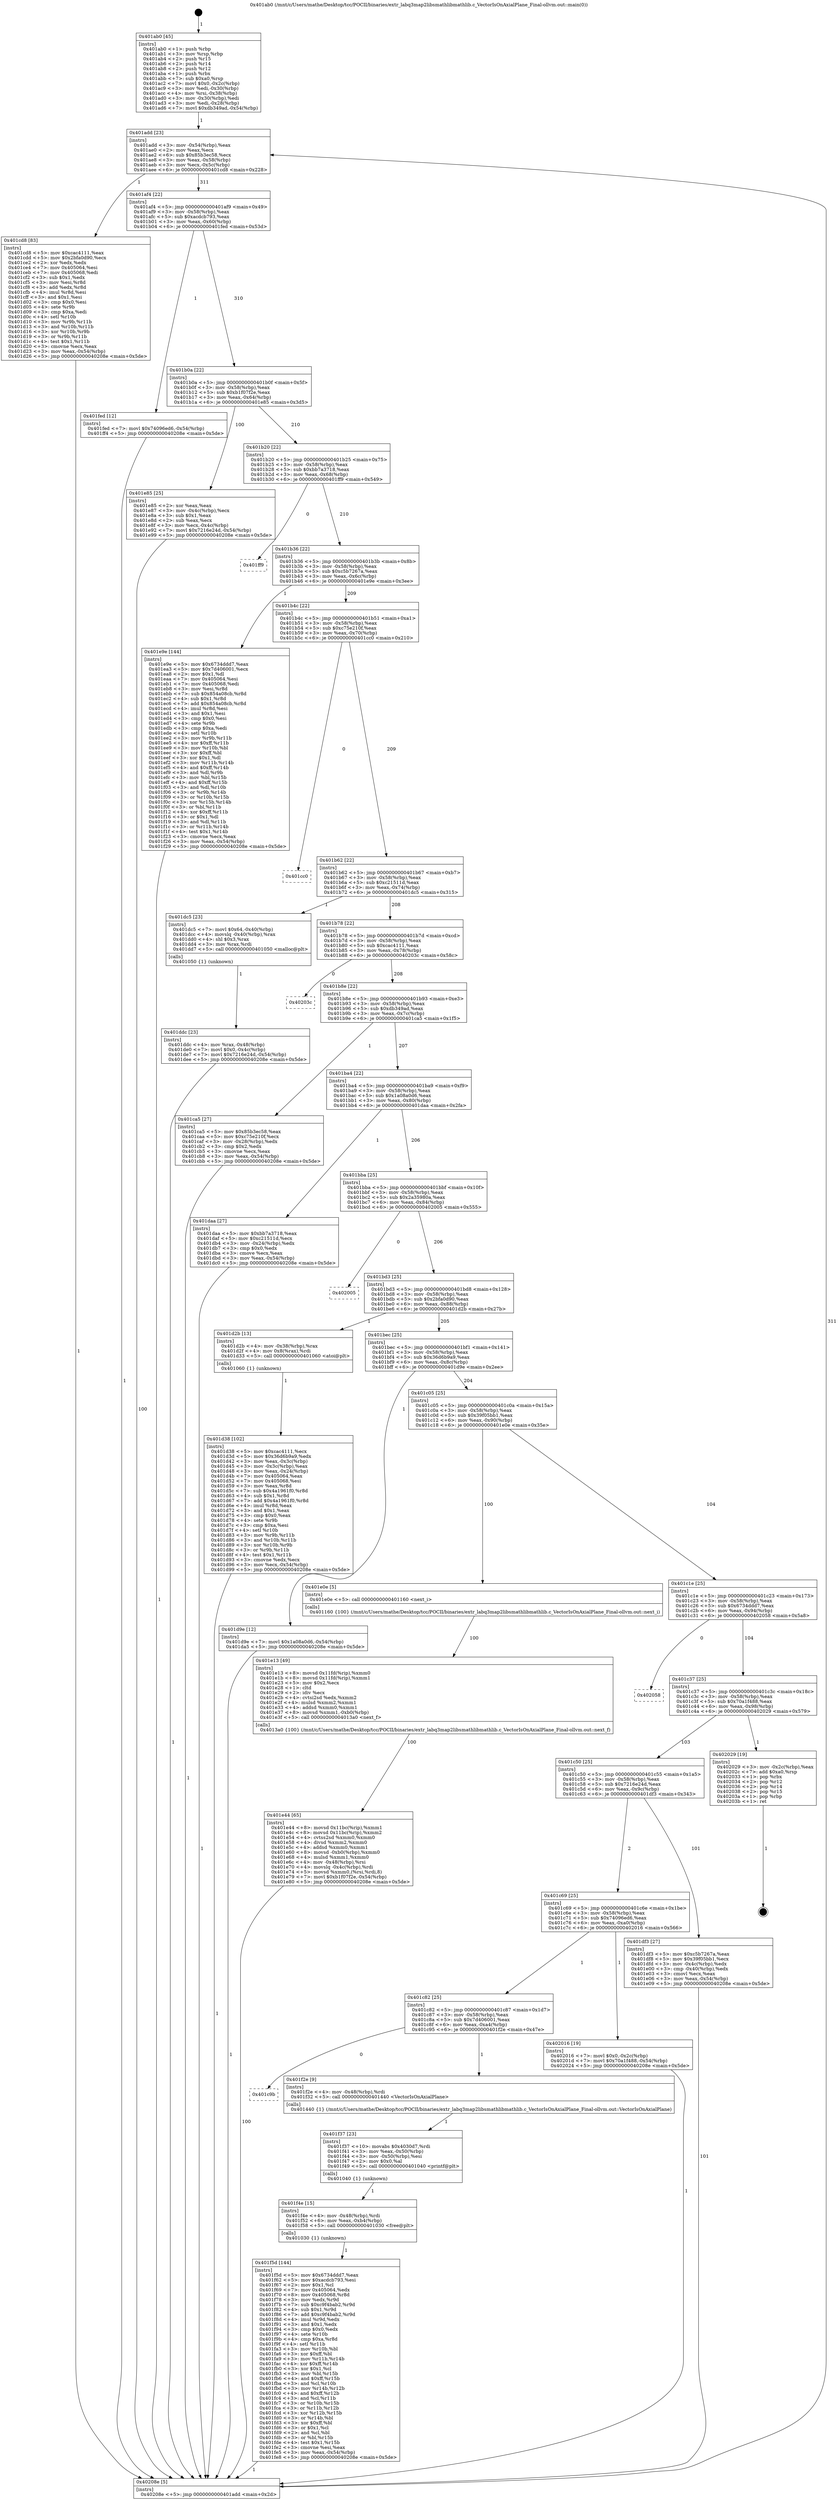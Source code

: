digraph "0x401ab0" {
  label = "0x401ab0 (/mnt/c/Users/mathe/Desktop/tcc/POCII/binaries/extr_labq3map2libsmathlibmathlib.c_VectorIsOnAxialPlane_Final-ollvm.out::main(0))"
  labelloc = "t"
  node[shape=record]

  Entry [label="",width=0.3,height=0.3,shape=circle,fillcolor=black,style=filled]
  "0x401add" [label="{
     0x401add [23]\l
     | [instrs]\l
     &nbsp;&nbsp;0x401add \<+3\>: mov -0x54(%rbp),%eax\l
     &nbsp;&nbsp;0x401ae0 \<+2\>: mov %eax,%ecx\l
     &nbsp;&nbsp;0x401ae2 \<+6\>: sub $0x85b3ec58,%ecx\l
     &nbsp;&nbsp;0x401ae8 \<+3\>: mov %eax,-0x58(%rbp)\l
     &nbsp;&nbsp;0x401aeb \<+3\>: mov %ecx,-0x5c(%rbp)\l
     &nbsp;&nbsp;0x401aee \<+6\>: je 0000000000401cd8 \<main+0x228\>\l
  }"]
  "0x401cd8" [label="{
     0x401cd8 [83]\l
     | [instrs]\l
     &nbsp;&nbsp;0x401cd8 \<+5\>: mov $0xcac4111,%eax\l
     &nbsp;&nbsp;0x401cdd \<+5\>: mov $0x2bfa0d90,%ecx\l
     &nbsp;&nbsp;0x401ce2 \<+2\>: xor %edx,%edx\l
     &nbsp;&nbsp;0x401ce4 \<+7\>: mov 0x405064,%esi\l
     &nbsp;&nbsp;0x401ceb \<+7\>: mov 0x405068,%edi\l
     &nbsp;&nbsp;0x401cf2 \<+3\>: sub $0x1,%edx\l
     &nbsp;&nbsp;0x401cf5 \<+3\>: mov %esi,%r8d\l
     &nbsp;&nbsp;0x401cf8 \<+3\>: add %edx,%r8d\l
     &nbsp;&nbsp;0x401cfb \<+4\>: imul %r8d,%esi\l
     &nbsp;&nbsp;0x401cff \<+3\>: and $0x1,%esi\l
     &nbsp;&nbsp;0x401d02 \<+3\>: cmp $0x0,%esi\l
     &nbsp;&nbsp;0x401d05 \<+4\>: sete %r9b\l
     &nbsp;&nbsp;0x401d09 \<+3\>: cmp $0xa,%edi\l
     &nbsp;&nbsp;0x401d0c \<+4\>: setl %r10b\l
     &nbsp;&nbsp;0x401d10 \<+3\>: mov %r9b,%r11b\l
     &nbsp;&nbsp;0x401d13 \<+3\>: and %r10b,%r11b\l
     &nbsp;&nbsp;0x401d16 \<+3\>: xor %r10b,%r9b\l
     &nbsp;&nbsp;0x401d19 \<+3\>: or %r9b,%r11b\l
     &nbsp;&nbsp;0x401d1c \<+4\>: test $0x1,%r11b\l
     &nbsp;&nbsp;0x401d20 \<+3\>: cmovne %ecx,%eax\l
     &nbsp;&nbsp;0x401d23 \<+3\>: mov %eax,-0x54(%rbp)\l
     &nbsp;&nbsp;0x401d26 \<+5\>: jmp 000000000040208e \<main+0x5de\>\l
  }"]
  "0x401af4" [label="{
     0x401af4 [22]\l
     | [instrs]\l
     &nbsp;&nbsp;0x401af4 \<+5\>: jmp 0000000000401af9 \<main+0x49\>\l
     &nbsp;&nbsp;0x401af9 \<+3\>: mov -0x58(%rbp),%eax\l
     &nbsp;&nbsp;0x401afc \<+5\>: sub $0xacdcb793,%eax\l
     &nbsp;&nbsp;0x401b01 \<+3\>: mov %eax,-0x60(%rbp)\l
     &nbsp;&nbsp;0x401b04 \<+6\>: je 0000000000401fed \<main+0x53d\>\l
  }"]
  Exit [label="",width=0.3,height=0.3,shape=circle,fillcolor=black,style=filled,peripheries=2]
  "0x401fed" [label="{
     0x401fed [12]\l
     | [instrs]\l
     &nbsp;&nbsp;0x401fed \<+7\>: movl $0x74096ed6,-0x54(%rbp)\l
     &nbsp;&nbsp;0x401ff4 \<+5\>: jmp 000000000040208e \<main+0x5de\>\l
  }"]
  "0x401b0a" [label="{
     0x401b0a [22]\l
     | [instrs]\l
     &nbsp;&nbsp;0x401b0a \<+5\>: jmp 0000000000401b0f \<main+0x5f\>\l
     &nbsp;&nbsp;0x401b0f \<+3\>: mov -0x58(%rbp),%eax\l
     &nbsp;&nbsp;0x401b12 \<+5\>: sub $0xb1f07f2e,%eax\l
     &nbsp;&nbsp;0x401b17 \<+3\>: mov %eax,-0x64(%rbp)\l
     &nbsp;&nbsp;0x401b1a \<+6\>: je 0000000000401e85 \<main+0x3d5\>\l
  }"]
  "0x401f5d" [label="{
     0x401f5d [144]\l
     | [instrs]\l
     &nbsp;&nbsp;0x401f5d \<+5\>: mov $0x6734ddd7,%eax\l
     &nbsp;&nbsp;0x401f62 \<+5\>: mov $0xacdcb793,%esi\l
     &nbsp;&nbsp;0x401f67 \<+2\>: mov $0x1,%cl\l
     &nbsp;&nbsp;0x401f69 \<+7\>: mov 0x405064,%edx\l
     &nbsp;&nbsp;0x401f70 \<+8\>: mov 0x405068,%r8d\l
     &nbsp;&nbsp;0x401f78 \<+3\>: mov %edx,%r9d\l
     &nbsp;&nbsp;0x401f7b \<+7\>: sub $0xc9f4bab2,%r9d\l
     &nbsp;&nbsp;0x401f82 \<+4\>: sub $0x1,%r9d\l
     &nbsp;&nbsp;0x401f86 \<+7\>: add $0xc9f4bab2,%r9d\l
     &nbsp;&nbsp;0x401f8d \<+4\>: imul %r9d,%edx\l
     &nbsp;&nbsp;0x401f91 \<+3\>: and $0x1,%edx\l
     &nbsp;&nbsp;0x401f94 \<+3\>: cmp $0x0,%edx\l
     &nbsp;&nbsp;0x401f97 \<+4\>: sete %r10b\l
     &nbsp;&nbsp;0x401f9b \<+4\>: cmp $0xa,%r8d\l
     &nbsp;&nbsp;0x401f9f \<+4\>: setl %r11b\l
     &nbsp;&nbsp;0x401fa3 \<+3\>: mov %r10b,%bl\l
     &nbsp;&nbsp;0x401fa6 \<+3\>: xor $0xff,%bl\l
     &nbsp;&nbsp;0x401fa9 \<+3\>: mov %r11b,%r14b\l
     &nbsp;&nbsp;0x401fac \<+4\>: xor $0xff,%r14b\l
     &nbsp;&nbsp;0x401fb0 \<+3\>: xor $0x1,%cl\l
     &nbsp;&nbsp;0x401fb3 \<+3\>: mov %bl,%r15b\l
     &nbsp;&nbsp;0x401fb6 \<+4\>: and $0xff,%r15b\l
     &nbsp;&nbsp;0x401fba \<+3\>: and %cl,%r10b\l
     &nbsp;&nbsp;0x401fbd \<+3\>: mov %r14b,%r12b\l
     &nbsp;&nbsp;0x401fc0 \<+4\>: and $0xff,%r12b\l
     &nbsp;&nbsp;0x401fc4 \<+3\>: and %cl,%r11b\l
     &nbsp;&nbsp;0x401fc7 \<+3\>: or %r10b,%r15b\l
     &nbsp;&nbsp;0x401fca \<+3\>: or %r11b,%r12b\l
     &nbsp;&nbsp;0x401fcd \<+3\>: xor %r12b,%r15b\l
     &nbsp;&nbsp;0x401fd0 \<+3\>: or %r14b,%bl\l
     &nbsp;&nbsp;0x401fd3 \<+3\>: xor $0xff,%bl\l
     &nbsp;&nbsp;0x401fd6 \<+3\>: or $0x1,%cl\l
     &nbsp;&nbsp;0x401fd9 \<+2\>: and %cl,%bl\l
     &nbsp;&nbsp;0x401fdb \<+3\>: or %bl,%r15b\l
     &nbsp;&nbsp;0x401fde \<+4\>: test $0x1,%r15b\l
     &nbsp;&nbsp;0x401fe2 \<+3\>: cmovne %esi,%eax\l
     &nbsp;&nbsp;0x401fe5 \<+3\>: mov %eax,-0x54(%rbp)\l
     &nbsp;&nbsp;0x401fe8 \<+5\>: jmp 000000000040208e \<main+0x5de\>\l
  }"]
  "0x401e85" [label="{
     0x401e85 [25]\l
     | [instrs]\l
     &nbsp;&nbsp;0x401e85 \<+2\>: xor %eax,%eax\l
     &nbsp;&nbsp;0x401e87 \<+3\>: mov -0x4c(%rbp),%ecx\l
     &nbsp;&nbsp;0x401e8a \<+3\>: sub $0x1,%eax\l
     &nbsp;&nbsp;0x401e8d \<+2\>: sub %eax,%ecx\l
     &nbsp;&nbsp;0x401e8f \<+3\>: mov %ecx,-0x4c(%rbp)\l
     &nbsp;&nbsp;0x401e92 \<+7\>: movl $0x7216e24d,-0x54(%rbp)\l
     &nbsp;&nbsp;0x401e99 \<+5\>: jmp 000000000040208e \<main+0x5de\>\l
  }"]
  "0x401b20" [label="{
     0x401b20 [22]\l
     | [instrs]\l
     &nbsp;&nbsp;0x401b20 \<+5\>: jmp 0000000000401b25 \<main+0x75\>\l
     &nbsp;&nbsp;0x401b25 \<+3\>: mov -0x58(%rbp),%eax\l
     &nbsp;&nbsp;0x401b28 \<+5\>: sub $0xbb7a3718,%eax\l
     &nbsp;&nbsp;0x401b2d \<+3\>: mov %eax,-0x68(%rbp)\l
     &nbsp;&nbsp;0x401b30 \<+6\>: je 0000000000401ff9 \<main+0x549\>\l
  }"]
  "0x401f4e" [label="{
     0x401f4e [15]\l
     | [instrs]\l
     &nbsp;&nbsp;0x401f4e \<+4\>: mov -0x48(%rbp),%rdi\l
     &nbsp;&nbsp;0x401f52 \<+6\>: mov %eax,-0xb4(%rbp)\l
     &nbsp;&nbsp;0x401f58 \<+5\>: call 0000000000401030 \<free@plt\>\l
     | [calls]\l
     &nbsp;&nbsp;0x401030 \{1\} (unknown)\l
  }"]
  "0x401ff9" [label="{
     0x401ff9\l
  }", style=dashed]
  "0x401b36" [label="{
     0x401b36 [22]\l
     | [instrs]\l
     &nbsp;&nbsp;0x401b36 \<+5\>: jmp 0000000000401b3b \<main+0x8b\>\l
     &nbsp;&nbsp;0x401b3b \<+3\>: mov -0x58(%rbp),%eax\l
     &nbsp;&nbsp;0x401b3e \<+5\>: sub $0xc5b7267a,%eax\l
     &nbsp;&nbsp;0x401b43 \<+3\>: mov %eax,-0x6c(%rbp)\l
     &nbsp;&nbsp;0x401b46 \<+6\>: je 0000000000401e9e \<main+0x3ee\>\l
  }"]
  "0x401f37" [label="{
     0x401f37 [23]\l
     | [instrs]\l
     &nbsp;&nbsp;0x401f37 \<+10\>: movabs $0x4030d7,%rdi\l
     &nbsp;&nbsp;0x401f41 \<+3\>: mov %eax,-0x50(%rbp)\l
     &nbsp;&nbsp;0x401f44 \<+3\>: mov -0x50(%rbp),%esi\l
     &nbsp;&nbsp;0x401f47 \<+2\>: mov $0x0,%al\l
     &nbsp;&nbsp;0x401f49 \<+5\>: call 0000000000401040 \<printf@plt\>\l
     | [calls]\l
     &nbsp;&nbsp;0x401040 \{1\} (unknown)\l
  }"]
  "0x401e9e" [label="{
     0x401e9e [144]\l
     | [instrs]\l
     &nbsp;&nbsp;0x401e9e \<+5\>: mov $0x6734ddd7,%eax\l
     &nbsp;&nbsp;0x401ea3 \<+5\>: mov $0x7d406001,%ecx\l
     &nbsp;&nbsp;0x401ea8 \<+2\>: mov $0x1,%dl\l
     &nbsp;&nbsp;0x401eaa \<+7\>: mov 0x405064,%esi\l
     &nbsp;&nbsp;0x401eb1 \<+7\>: mov 0x405068,%edi\l
     &nbsp;&nbsp;0x401eb8 \<+3\>: mov %esi,%r8d\l
     &nbsp;&nbsp;0x401ebb \<+7\>: sub $0x854a08cb,%r8d\l
     &nbsp;&nbsp;0x401ec2 \<+4\>: sub $0x1,%r8d\l
     &nbsp;&nbsp;0x401ec6 \<+7\>: add $0x854a08cb,%r8d\l
     &nbsp;&nbsp;0x401ecd \<+4\>: imul %r8d,%esi\l
     &nbsp;&nbsp;0x401ed1 \<+3\>: and $0x1,%esi\l
     &nbsp;&nbsp;0x401ed4 \<+3\>: cmp $0x0,%esi\l
     &nbsp;&nbsp;0x401ed7 \<+4\>: sete %r9b\l
     &nbsp;&nbsp;0x401edb \<+3\>: cmp $0xa,%edi\l
     &nbsp;&nbsp;0x401ede \<+4\>: setl %r10b\l
     &nbsp;&nbsp;0x401ee2 \<+3\>: mov %r9b,%r11b\l
     &nbsp;&nbsp;0x401ee5 \<+4\>: xor $0xff,%r11b\l
     &nbsp;&nbsp;0x401ee9 \<+3\>: mov %r10b,%bl\l
     &nbsp;&nbsp;0x401eec \<+3\>: xor $0xff,%bl\l
     &nbsp;&nbsp;0x401eef \<+3\>: xor $0x1,%dl\l
     &nbsp;&nbsp;0x401ef2 \<+3\>: mov %r11b,%r14b\l
     &nbsp;&nbsp;0x401ef5 \<+4\>: and $0xff,%r14b\l
     &nbsp;&nbsp;0x401ef9 \<+3\>: and %dl,%r9b\l
     &nbsp;&nbsp;0x401efc \<+3\>: mov %bl,%r15b\l
     &nbsp;&nbsp;0x401eff \<+4\>: and $0xff,%r15b\l
     &nbsp;&nbsp;0x401f03 \<+3\>: and %dl,%r10b\l
     &nbsp;&nbsp;0x401f06 \<+3\>: or %r9b,%r14b\l
     &nbsp;&nbsp;0x401f09 \<+3\>: or %r10b,%r15b\l
     &nbsp;&nbsp;0x401f0c \<+3\>: xor %r15b,%r14b\l
     &nbsp;&nbsp;0x401f0f \<+3\>: or %bl,%r11b\l
     &nbsp;&nbsp;0x401f12 \<+4\>: xor $0xff,%r11b\l
     &nbsp;&nbsp;0x401f16 \<+3\>: or $0x1,%dl\l
     &nbsp;&nbsp;0x401f19 \<+3\>: and %dl,%r11b\l
     &nbsp;&nbsp;0x401f1c \<+3\>: or %r11b,%r14b\l
     &nbsp;&nbsp;0x401f1f \<+4\>: test $0x1,%r14b\l
     &nbsp;&nbsp;0x401f23 \<+3\>: cmovne %ecx,%eax\l
     &nbsp;&nbsp;0x401f26 \<+3\>: mov %eax,-0x54(%rbp)\l
     &nbsp;&nbsp;0x401f29 \<+5\>: jmp 000000000040208e \<main+0x5de\>\l
  }"]
  "0x401b4c" [label="{
     0x401b4c [22]\l
     | [instrs]\l
     &nbsp;&nbsp;0x401b4c \<+5\>: jmp 0000000000401b51 \<main+0xa1\>\l
     &nbsp;&nbsp;0x401b51 \<+3\>: mov -0x58(%rbp),%eax\l
     &nbsp;&nbsp;0x401b54 \<+5\>: sub $0xc75e210f,%eax\l
     &nbsp;&nbsp;0x401b59 \<+3\>: mov %eax,-0x70(%rbp)\l
     &nbsp;&nbsp;0x401b5c \<+6\>: je 0000000000401cc0 \<main+0x210\>\l
  }"]
  "0x401c9b" [label="{
     0x401c9b\l
  }", style=dashed]
  "0x401cc0" [label="{
     0x401cc0\l
  }", style=dashed]
  "0x401b62" [label="{
     0x401b62 [22]\l
     | [instrs]\l
     &nbsp;&nbsp;0x401b62 \<+5\>: jmp 0000000000401b67 \<main+0xb7\>\l
     &nbsp;&nbsp;0x401b67 \<+3\>: mov -0x58(%rbp),%eax\l
     &nbsp;&nbsp;0x401b6a \<+5\>: sub $0xc21511d,%eax\l
     &nbsp;&nbsp;0x401b6f \<+3\>: mov %eax,-0x74(%rbp)\l
     &nbsp;&nbsp;0x401b72 \<+6\>: je 0000000000401dc5 \<main+0x315\>\l
  }"]
  "0x401f2e" [label="{
     0x401f2e [9]\l
     | [instrs]\l
     &nbsp;&nbsp;0x401f2e \<+4\>: mov -0x48(%rbp),%rdi\l
     &nbsp;&nbsp;0x401f32 \<+5\>: call 0000000000401440 \<VectorIsOnAxialPlane\>\l
     | [calls]\l
     &nbsp;&nbsp;0x401440 \{1\} (/mnt/c/Users/mathe/Desktop/tcc/POCII/binaries/extr_labq3map2libsmathlibmathlib.c_VectorIsOnAxialPlane_Final-ollvm.out::VectorIsOnAxialPlane)\l
  }"]
  "0x401dc5" [label="{
     0x401dc5 [23]\l
     | [instrs]\l
     &nbsp;&nbsp;0x401dc5 \<+7\>: movl $0x64,-0x40(%rbp)\l
     &nbsp;&nbsp;0x401dcc \<+4\>: movslq -0x40(%rbp),%rax\l
     &nbsp;&nbsp;0x401dd0 \<+4\>: shl $0x3,%rax\l
     &nbsp;&nbsp;0x401dd4 \<+3\>: mov %rax,%rdi\l
     &nbsp;&nbsp;0x401dd7 \<+5\>: call 0000000000401050 \<malloc@plt\>\l
     | [calls]\l
     &nbsp;&nbsp;0x401050 \{1\} (unknown)\l
  }"]
  "0x401b78" [label="{
     0x401b78 [22]\l
     | [instrs]\l
     &nbsp;&nbsp;0x401b78 \<+5\>: jmp 0000000000401b7d \<main+0xcd\>\l
     &nbsp;&nbsp;0x401b7d \<+3\>: mov -0x58(%rbp),%eax\l
     &nbsp;&nbsp;0x401b80 \<+5\>: sub $0xcac4111,%eax\l
     &nbsp;&nbsp;0x401b85 \<+3\>: mov %eax,-0x78(%rbp)\l
     &nbsp;&nbsp;0x401b88 \<+6\>: je 000000000040203c \<main+0x58c\>\l
  }"]
  "0x401c82" [label="{
     0x401c82 [25]\l
     | [instrs]\l
     &nbsp;&nbsp;0x401c82 \<+5\>: jmp 0000000000401c87 \<main+0x1d7\>\l
     &nbsp;&nbsp;0x401c87 \<+3\>: mov -0x58(%rbp),%eax\l
     &nbsp;&nbsp;0x401c8a \<+5\>: sub $0x7d406001,%eax\l
     &nbsp;&nbsp;0x401c8f \<+6\>: mov %eax,-0xa4(%rbp)\l
     &nbsp;&nbsp;0x401c95 \<+6\>: je 0000000000401f2e \<main+0x47e\>\l
  }"]
  "0x40203c" [label="{
     0x40203c\l
  }", style=dashed]
  "0x401b8e" [label="{
     0x401b8e [22]\l
     | [instrs]\l
     &nbsp;&nbsp;0x401b8e \<+5\>: jmp 0000000000401b93 \<main+0xe3\>\l
     &nbsp;&nbsp;0x401b93 \<+3\>: mov -0x58(%rbp),%eax\l
     &nbsp;&nbsp;0x401b96 \<+5\>: sub $0xdb349ad,%eax\l
     &nbsp;&nbsp;0x401b9b \<+3\>: mov %eax,-0x7c(%rbp)\l
     &nbsp;&nbsp;0x401b9e \<+6\>: je 0000000000401ca5 \<main+0x1f5\>\l
  }"]
  "0x402016" [label="{
     0x402016 [19]\l
     | [instrs]\l
     &nbsp;&nbsp;0x402016 \<+7\>: movl $0x0,-0x2c(%rbp)\l
     &nbsp;&nbsp;0x40201d \<+7\>: movl $0x70a1f488,-0x54(%rbp)\l
     &nbsp;&nbsp;0x402024 \<+5\>: jmp 000000000040208e \<main+0x5de\>\l
  }"]
  "0x401ca5" [label="{
     0x401ca5 [27]\l
     | [instrs]\l
     &nbsp;&nbsp;0x401ca5 \<+5\>: mov $0x85b3ec58,%eax\l
     &nbsp;&nbsp;0x401caa \<+5\>: mov $0xc75e210f,%ecx\l
     &nbsp;&nbsp;0x401caf \<+3\>: mov -0x28(%rbp),%edx\l
     &nbsp;&nbsp;0x401cb2 \<+3\>: cmp $0x2,%edx\l
     &nbsp;&nbsp;0x401cb5 \<+3\>: cmovne %ecx,%eax\l
     &nbsp;&nbsp;0x401cb8 \<+3\>: mov %eax,-0x54(%rbp)\l
     &nbsp;&nbsp;0x401cbb \<+5\>: jmp 000000000040208e \<main+0x5de\>\l
  }"]
  "0x401ba4" [label="{
     0x401ba4 [22]\l
     | [instrs]\l
     &nbsp;&nbsp;0x401ba4 \<+5\>: jmp 0000000000401ba9 \<main+0xf9\>\l
     &nbsp;&nbsp;0x401ba9 \<+3\>: mov -0x58(%rbp),%eax\l
     &nbsp;&nbsp;0x401bac \<+5\>: sub $0x1a08a0d6,%eax\l
     &nbsp;&nbsp;0x401bb1 \<+3\>: mov %eax,-0x80(%rbp)\l
     &nbsp;&nbsp;0x401bb4 \<+6\>: je 0000000000401daa \<main+0x2fa\>\l
  }"]
  "0x40208e" [label="{
     0x40208e [5]\l
     | [instrs]\l
     &nbsp;&nbsp;0x40208e \<+5\>: jmp 0000000000401add \<main+0x2d\>\l
  }"]
  "0x401ab0" [label="{
     0x401ab0 [45]\l
     | [instrs]\l
     &nbsp;&nbsp;0x401ab0 \<+1\>: push %rbp\l
     &nbsp;&nbsp;0x401ab1 \<+3\>: mov %rsp,%rbp\l
     &nbsp;&nbsp;0x401ab4 \<+2\>: push %r15\l
     &nbsp;&nbsp;0x401ab6 \<+2\>: push %r14\l
     &nbsp;&nbsp;0x401ab8 \<+2\>: push %r12\l
     &nbsp;&nbsp;0x401aba \<+1\>: push %rbx\l
     &nbsp;&nbsp;0x401abb \<+7\>: sub $0xa0,%rsp\l
     &nbsp;&nbsp;0x401ac2 \<+7\>: movl $0x0,-0x2c(%rbp)\l
     &nbsp;&nbsp;0x401ac9 \<+3\>: mov %edi,-0x30(%rbp)\l
     &nbsp;&nbsp;0x401acc \<+4\>: mov %rsi,-0x38(%rbp)\l
     &nbsp;&nbsp;0x401ad0 \<+3\>: mov -0x30(%rbp),%edi\l
     &nbsp;&nbsp;0x401ad3 \<+3\>: mov %edi,-0x28(%rbp)\l
     &nbsp;&nbsp;0x401ad6 \<+7\>: movl $0xdb349ad,-0x54(%rbp)\l
  }"]
  "0x401e44" [label="{
     0x401e44 [65]\l
     | [instrs]\l
     &nbsp;&nbsp;0x401e44 \<+8\>: movsd 0x11bc(%rip),%xmm1\l
     &nbsp;&nbsp;0x401e4c \<+8\>: movsd 0x11bc(%rip),%xmm2\l
     &nbsp;&nbsp;0x401e54 \<+4\>: cvtss2sd %xmm0,%xmm0\l
     &nbsp;&nbsp;0x401e58 \<+4\>: divsd %xmm2,%xmm0\l
     &nbsp;&nbsp;0x401e5c \<+4\>: addsd %xmm0,%xmm1\l
     &nbsp;&nbsp;0x401e60 \<+8\>: movsd -0xb0(%rbp),%xmm0\l
     &nbsp;&nbsp;0x401e68 \<+4\>: mulsd %xmm1,%xmm0\l
     &nbsp;&nbsp;0x401e6c \<+4\>: mov -0x48(%rbp),%rsi\l
     &nbsp;&nbsp;0x401e70 \<+4\>: movslq -0x4c(%rbp),%rdi\l
     &nbsp;&nbsp;0x401e74 \<+5\>: movsd %xmm0,(%rsi,%rdi,8)\l
     &nbsp;&nbsp;0x401e79 \<+7\>: movl $0xb1f07f2e,-0x54(%rbp)\l
     &nbsp;&nbsp;0x401e80 \<+5\>: jmp 000000000040208e \<main+0x5de\>\l
  }"]
  "0x401daa" [label="{
     0x401daa [27]\l
     | [instrs]\l
     &nbsp;&nbsp;0x401daa \<+5\>: mov $0xbb7a3718,%eax\l
     &nbsp;&nbsp;0x401daf \<+5\>: mov $0xc21511d,%ecx\l
     &nbsp;&nbsp;0x401db4 \<+3\>: mov -0x24(%rbp),%edx\l
     &nbsp;&nbsp;0x401db7 \<+3\>: cmp $0x0,%edx\l
     &nbsp;&nbsp;0x401dba \<+3\>: cmove %ecx,%eax\l
     &nbsp;&nbsp;0x401dbd \<+3\>: mov %eax,-0x54(%rbp)\l
     &nbsp;&nbsp;0x401dc0 \<+5\>: jmp 000000000040208e \<main+0x5de\>\l
  }"]
  "0x401bba" [label="{
     0x401bba [25]\l
     | [instrs]\l
     &nbsp;&nbsp;0x401bba \<+5\>: jmp 0000000000401bbf \<main+0x10f\>\l
     &nbsp;&nbsp;0x401bbf \<+3\>: mov -0x58(%rbp),%eax\l
     &nbsp;&nbsp;0x401bc2 \<+5\>: sub $0x2a35980a,%eax\l
     &nbsp;&nbsp;0x401bc7 \<+6\>: mov %eax,-0x84(%rbp)\l
     &nbsp;&nbsp;0x401bcd \<+6\>: je 0000000000402005 \<main+0x555\>\l
  }"]
  "0x401e13" [label="{
     0x401e13 [49]\l
     | [instrs]\l
     &nbsp;&nbsp;0x401e13 \<+8\>: movsd 0x11fd(%rip),%xmm0\l
     &nbsp;&nbsp;0x401e1b \<+8\>: movsd 0x11fd(%rip),%xmm1\l
     &nbsp;&nbsp;0x401e23 \<+5\>: mov $0x2,%ecx\l
     &nbsp;&nbsp;0x401e28 \<+1\>: cltd\l
     &nbsp;&nbsp;0x401e29 \<+2\>: idiv %ecx\l
     &nbsp;&nbsp;0x401e2b \<+4\>: cvtsi2sd %edx,%xmm2\l
     &nbsp;&nbsp;0x401e2f \<+4\>: mulsd %xmm2,%xmm1\l
     &nbsp;&nbsp;0x401e33 \<+4\>: addsd %xmm0,%xmm1\l
     &nbsp;&nbsp;0x401e37 \<+8\>: movsd %xmm1,-0xb0(%rbp)\l
     &nbsp;&nbsp;0x401e3f \<+5\>: call 00000000004013a0 \<next_f\>\l
     | [calls]\l
     &nbsp;&nbsp;0x4013a0 \{100\} (/mnt/c/Users/mathe/Desktop/tcc/POCII/binaries/extr_labq3map2libsmathlibmathlib.c_VectorIsOnAxialPlane_Final-ollvm.out::next_f)\l
  }"]
  "0x402005" [label="{
     0x402005\l
  }", style=dashed]
  "0x401bd3" [label="{
     0x401bd3 [25]\l
     | [instrs]\l
     &nbsp;&nbsp;0x401bd3 \<+5\>: jmp 0000000000401bd8 \<main+0x128\>\l
     &nbsp;&nbsp;0x401bd8 \<+3\>: mov -0x58(%rbp),%eax\l
     &nbsp;&nbsp;0x401bdb \<+5\>: sub $0x2bfa0d90,%eax\l
     &nbsp;&nbsp;0x401be0 \<+6\>: mov %eax,-0x88(%rbp)\l
     &nbsp;&nbsp;0x401be6 \<+6\>: je 0000000000401d2b \<main+0x27b\>\l
  }"]
  "0x401c69" [label="{
     0x401c69 [25]\l
     | [instrs]\l
     &nbsp;&nbsp;0x401c69 \<+5\>: jmp 0000000000401c6e \<main+0x1be\>\l
     &nbsp;&nbsp;0x401c6e \<+3\>: mov -0x58(%rbp),%eax\l
     &nbsp;&nbsp;0x401c71 \<+5\>: sub $0x74096ed6,%eax\l
     &nbsp;&nbsp;0x401c76 \<+6\>: mov %eax,-0xa0(%rbp)\l
     &nbsp;&nbsp;0x401c7c \<+6\>: je 0000000000402016 \<main+0x566\>\l
  }"]
  "0x401d2b" [label="{
     0x401d2b [13]\l
     | [instrs]\l
     &nbsp;&nbsp;0x401d2b \<+4\>: mov -0x38(%rbp),%rax\l
     &nbsp;&nbsp;0x401d2f \<+4\>: mov 0x8(%rax),%rdi\l
     &nbsp;&nbsp;0x401d33 \<+5\>: call 0000000000401060 \<atoi@plt\>\l
     | [calls]\l
     &nbsp;&nbsp;0x401060 \{1\} (unknown)\l
  }"]
  "0x401bec" [label="{
     0x401bec [25]\l
     | [instrs]\l
     &nbsp;&nbsp;0x401bec \<+5\>: jmp 0000000000401bf1 \<main+0x141\>\l
     &nbsp;&nbsp;0x401bf1 \<+3\>: mov -0x58(%rbp),%eax\l
     &nbsp;&nbsp;0x401bf4 \<+5\>: sub $0x36d6b9a9,%eax\l
     &nbsp;&nbsp;0x401bf9 \<+6\>: mov %eax,-0x8c(%rbp)\l
     &nbsp;&nbsp;0x401bff \<+6\>: je 0000000000401d9e \<main+0x2ee\>\l
  }"]
  "0x401d38" [label="{
     0x401d38 [102]\l
     | [instrs]\l
     &nbsp;&nbsp;0x401d38 \<+5\>: mov $0xcac4111,%ecx\l
     &nbsp;&nbsp;0x401d3d \<+5\>: mov $0x36d6b9a9,%edx\l
     &nbsp;&nbsp;0x401d42 \<+3\>: mov %eax,-0x3c(%rbp)\l
     &nbsp;&nbsp;0x401d45 \<+3\>: mov -0x3c(%rbp),%eax\l
     &nbsp;&nbsp;0x401d48 \<+3\>: mov %eax,-0x24(%rbp)\l
     &nbsp;&nbsp;0x401d4b \<+7\>: mov 0x405064,%eax\l
     &nbsp;&nbsp;0x401d52 \<+7\>: mov 0x405068,%esi\l
     &nbsp;&nbsp;0x401d59 \<+3\>: mov %eax,%r8d\l
     &nbsp;&nbsp;0x401d5c \<+7\>: sub $0x4a1961f0,%r8d\l
     &nbsp;&nbsp;0x401d63 \<+4\>: sub $0x1,%r8d\l
     &nbsp;&nbsp;0x401d67 \<+7\>: add $0x4a1961f0,%r8d\l
     &nbsp;&nbsp;0x401d6e \<+4\>: imul %r8d,%eax\l
     &nbsp;&nbsp;0x401d72 \<+3\>: and $0x1,%eax\l
     &nbsp;&nbsp;0x401d75 \<+3\>: cmp $0x0,%eax\l
     &nbsp;&nbsp;0x401d78 \<+4\>: sete %r9b\l
     &nbsp;&nbsp;0x401d7c \<+3\>: cmp $0xa,%esi\l
     &nbsp;&nbsp;0x401d7f \<+4\>: setl %r10b\l
     &nbsp;&nbsp;0x401d83 \<+3\>: mov %r9b,%r11b\l
     &nbsp;&nbsp;0x401d86 \<+3\>: and %r10b,%r11b\l
     &nbsp;&nbsp;0x401d89 \<+3\>: xor %r10b,%r9b\l
     &nbsp;&nbsp;0x401d8c \<+3\>: or %r9b,%r11b\l
     &nbsp;&nbsp;0x401d8f \<+4\>: test $0x1,%r11b\l
     &nbsp;&nbsp;0x401d93 \<+3\>: cmovne %edx,%ecx\l
     &nbsp;&nbsp;0x401d96 \<+3\>: mov %ecx,-0x54(%rbp)\l
     &nbsp;&nbsp;0x401d99 \<+5\>: jmp 000000000040208e \<main+0x5de\>\l
  }"]
  "0x401df3" [label="{
     0x401df3 [27]\l
     | [instrs]\l
     &nbsp;&nbsp;0x401df3 \<+5\>: mov $0xc5b7267a,%eax\l
     &nbsp;&nbsp;0x401df8 \<+5\>: mov $0x39f05bb1,%ecx\l
     &nbsp;&nbsp;0x401dfd \<+3\>: mov -0x4c(%rbp),%edx\l
     &nbsp;&nbsp;0x401e00 \<+3\>: cmp -0x40(%rbp),%edx\l
     &nbsp;&nbsp;0x401e03 \<+3\>: cmovl %ecx,%eax\l
     &nbsp;&nbsp;0x401e06 \<+3\>: mov %eax,-0x54(%rbp)\l
     &nbsp;&nbsp;0x401e09 \<+5\>: jmp 000000000040208e \<main+0x5de\>\l
  }"]
  "0x401d9e" [label="{
     0x401d9e [12]\l
     | [instrs]\l
     &nbsp;&nbsp;0x401d9e \<+7\>: movl $0x1a08a0d6,-0x54(%rbp)\l
     &nbsp;&nbsp;0x401da5 \<+5\>: jmp 000000000040208e \<main+0x5de\>\l
  }"]
  "0x401c05" [label="{
     0x401c05 [25]\l
     | [instrs]\l
     &nbsp;&nbsp;0x401c05 \<+5\>: jmp 0000000000401c0a \<main+0x15a\>\l
     &nbsp;&nbsp;0x401c0a \<+3\>: mov -0x58(%rbp),%eax\l
     &nbsp;&nbsp;0x401c0d \<+5\>: sub $0x39f05bb1,%eax\l
     &nbsp;&nbsp;0x401c12 \<+6\>: mov %eax,-0x90(%rbp)\l
     &nbsp;&nbsp;0x401c18 \<+6\>: je 0000000000401e0e \<main+0x35e\>\l
  }"]
  "0x401ddc" [label="{
     0x401ddc [23]\l
     | [instrs]\l
     &nbsp;&nbsp;0x401ddc \<+4\>: mov %rax,-0x48(%rbp)\l
     &nbsp;&nbsp;0x401de0 \<+7\>: movl $0x0,-0x4c(%rbp)\l
     &nbsp;&nbsp;0x401de7 \<+7\>: movl $0x7216e24d,-0x54(%rbp)\l
     &nbsp;&nbsp;0x401dee \<+5\>: jmp 000000000040208e \<main+0x5de\>\l
  }"]
  "0x401c50" [label="{
     0x401c50 [25]\l
     | [instrs]\l
     &nbsp;&nbsp;0x401c50 \<+5\>: jmp 0000000000401c55 \<main+0x1a5\>\l
     &nbsp;&nbsp;0x401c55 \<+3\>: mov -0x58(%rbp),%eax\l
     &nbsp;&nbsp;0x401c58 \<+5\>: sub $0x7216e24d,%eax\l
     &nbsp;&nbsp;0x401c5d \<+6\>: mov %eax,-0x9c(%rbp)\l
     &nbsp;&nbsp;0x401c63 \<+6\>: je 0000000000401df3 \<main+0x343\>\l
  }"]
  "0x401e0e" [label="{
     0x401e0e [5]\l
     | [instrs]\l
     &nbsp;&nbsp;0x401e0e \<+5\>: call 0000000000401160 \<next_i\>\l
     | [calls]\l
     &nbsp;&nbsp;0x401160 \{100\} (/mnt/c/Users/mathe/Desktop/tcc/POCII/binaries/extr_labq3map2libsmathlibmathlib.c_VectorIsOnAxialPlane_Final-ollvm.out::next_i)\l
  }"]
  "0x401c1e" [label="{
     0x401c1e [25]\l
     | [instrs]\l
     &nbsp;&nbsp;0x401c1e \<+5\>: jmp 0000000000401c23 \<main+0x173\>\l
     &nbsp;&nbsp;0x401c23 \<+3\>: mov -0x58(%rbp),%eax\l
     &nbsp;&nbsp;0x401c26 \<+5\>: sub $0x6734ddd7,%eax\l
     &nbsp;&nbsp;0x401c2b \<+6\>: mov %eax,-0x94(%rbp)\l
     &nbsp;&nbsp;0x401c31 \<+6\>: je 0000000000402058 \<main+0x5a8\>\l
  }"]
  "0x402029" [label="{
     0x402029 [19]\l
     | [instrs]\l
     &nbsp;&nbsp;0x402029 \<+3\>: mov -0x2c(%rbp),%eax\l
     &nbsp;&nbsp;0x40202c \<+7\>: add $0xa0,%rsp\l
     &nbsp;&nbsp;0x402033 \<+1\>: pop %rbx\l
     &nbsp;&nbsp;0x402034 \<+2\>: pop %r12\l
     &nbsp;&nbsp;0x402036 \<+2\>: pop %r14\l
     &nbsp;&nbsp;0x402038 \<+2\>: pop %r15\l
     &nbsp;&nbsp;0x40203a \<+1\>: pop %rbp\l
     &nbsp;&nbsp;0x40203b \<+1\>: ret\l
  }"]
  "0x402058" [label="{
     0x402058\l
  }", style=dashed]
  "0x401c37" [label="{
     0x401c37 [25]\l
     | [instrs]\l
     &nbsp;&nbsp;0x401c37 \<+5\>: jmp 0000000000401c3c \<main+0x18c\>\l
     &nbsp;&nbsp;0x401c3c \<+3\>: mov -0x58(%rbp),%eax\l
     &nbsp;&nbsp;0x401c3f \<+5\>: sub $0x70a1f488,%eax\l
     &nbsp;&nbsp;0x401c44 \<+6\>: mov %eax,-0x98(%rbp)\l
     &nbsp;&nbsp;0x401c4a \<+6\>: je 0000000000402029 \<main+0x579\>\l
  }"]
  Entry -> "0x401ab0" [label=" 1"]
  "0x401add" -> "0x401cd8" [label=" 1"]
  "0x401add" -> "0x401af4" [label=" 311"]
  "0x402029" -> Exit [label=" 1"]
  "0x401af4" -> "0x401fed" [label=" 1"]
  "0x401af4" -> "0x401b0a" [label=" 310"]
  "0x402016" -> "0x40208e" [label=" 1"]
  "0x401b0a" -> "0x401e85" [label=" 100"]
  "0x401b0a" -> "0x401b20" [label=" 210"]
  "0x401fed" -> "0x40208e" [label=" 1"]
  "0x401b20" -> "0x401ff9" [label=" 0"]
  "0x401b20" -> "0x401b36" [label=" 210"]
  "0x401f5d" -> "0x40208e" [label=" 1"]
  "0x401b36" -> "0x401e9e" [label=" 1"]
  "0x401b36" -> "0x401b4c" [label=" 209"]
  "0x401f4e" -> "0x401f5d" [label=" 1"]
  "0x401b4c" -> "0x401cc0" [label=" 0"]
  "0x401b4c" -> "0x401b62" [label=" 209"]
  "0x401f37" -> "0x401f4e" [label=" 1"]
  "0x401b62" -> "0x401dc5" [label=" 1"]
  "0x401b62" -> "0x401b78" [label=" 208"]
  "0x401f2e" -> "0x401f37" [label=" 1"]
  "0x401b78" -> "0x40203c" [label=" 0"]
  "0x401b78" -> "0x401b8e" [label=" 208"]
  "0x401c82" -> "0x401f2e" [label=" 1"]
  "0x401b8e" -> "0x401ca5" [label=" 1"]
  "0x401b8e" -> "0x401ba4" [label=" 207"]
  "0x401ca5" -> "0x40208e" [label=" 1"]
  "0x401ab0" -> "0x401add" [label=" 1"]
  "0x40208e" -> "0x401add" [label=" 311"]
  "0x401cd8" -> "0x40208e" [label=" 1"]
  "0x401c82" -> "0x401c9b" [label=" 0"]
  "0x401ba4" -> "0x401daa" [label=" 1"]
  "0x401ba4" -> "0x401bba" [label=" 206"]
  "0x401c69" -> "0x402016" [label=" 1"]
  "0x401bba" -> "0x402005" [label=" 0"]
  "0x401bba" -> "0x401bd3" [label=" 206"]
  "0x401c69" -> "0x401c82" [label=" 1"]
  "0x401bd3" -> "0x401d2b" [label=" 1"]
  "0x401bd3" -> "0x401bec" [label=" 205"]
  "0x401d2b" -> "0x401d38" [label=" 1"]
  "0x401d38" -> "0x40208e" [label=" 1"]
  "0x401e9e" -> "0x40208e" [label=" 1"]
  "0x401bec" -> "0x401d9e" [label=" 1"]
  "0x401bec" -> "0x401c05" [label=" 204"]
  "0x401d9e" -> "0x40208e" [label=" 1"]
  "0x401daa" -> "0x40208e" [label=" 1"]
  "0x401dc5" -> "0x401ddc" [label=" 1"]
  "0x401ddc" -> "0x40208e" [label=" 1"]
  "0x401e85" -> "0x40208e" [label=" 100"]
  "0x401c05" -> "0x401e0e" [label=" 100"]
  "0x401c05" -> "0x401c1e" [label=" 104"]
  "0x401e13" -> "0x401e44" [label=" 100"]
  "0x401c1e" -> "0x402058" [label=" 0"]
  "0x401c1e" -> "0x401c37" [label=" 104"]
  "0x401e0e" -> "0x401e13" [label=" 100"]
  "0x401c37" -> "0x402029" [label=" 1"]
  "0x401c37" -> "0x401c50" [label=" 103"]
  "0x401e44" -> "0x40208e" [label=" 100"]
  "0x401c50" -> "0x401df3" [label=" 101"]
  "0x401c50" -> "0x401c69" [label=" 2"]
  "0x401df3" -> "0x40208e" [label=" 101"]
}
